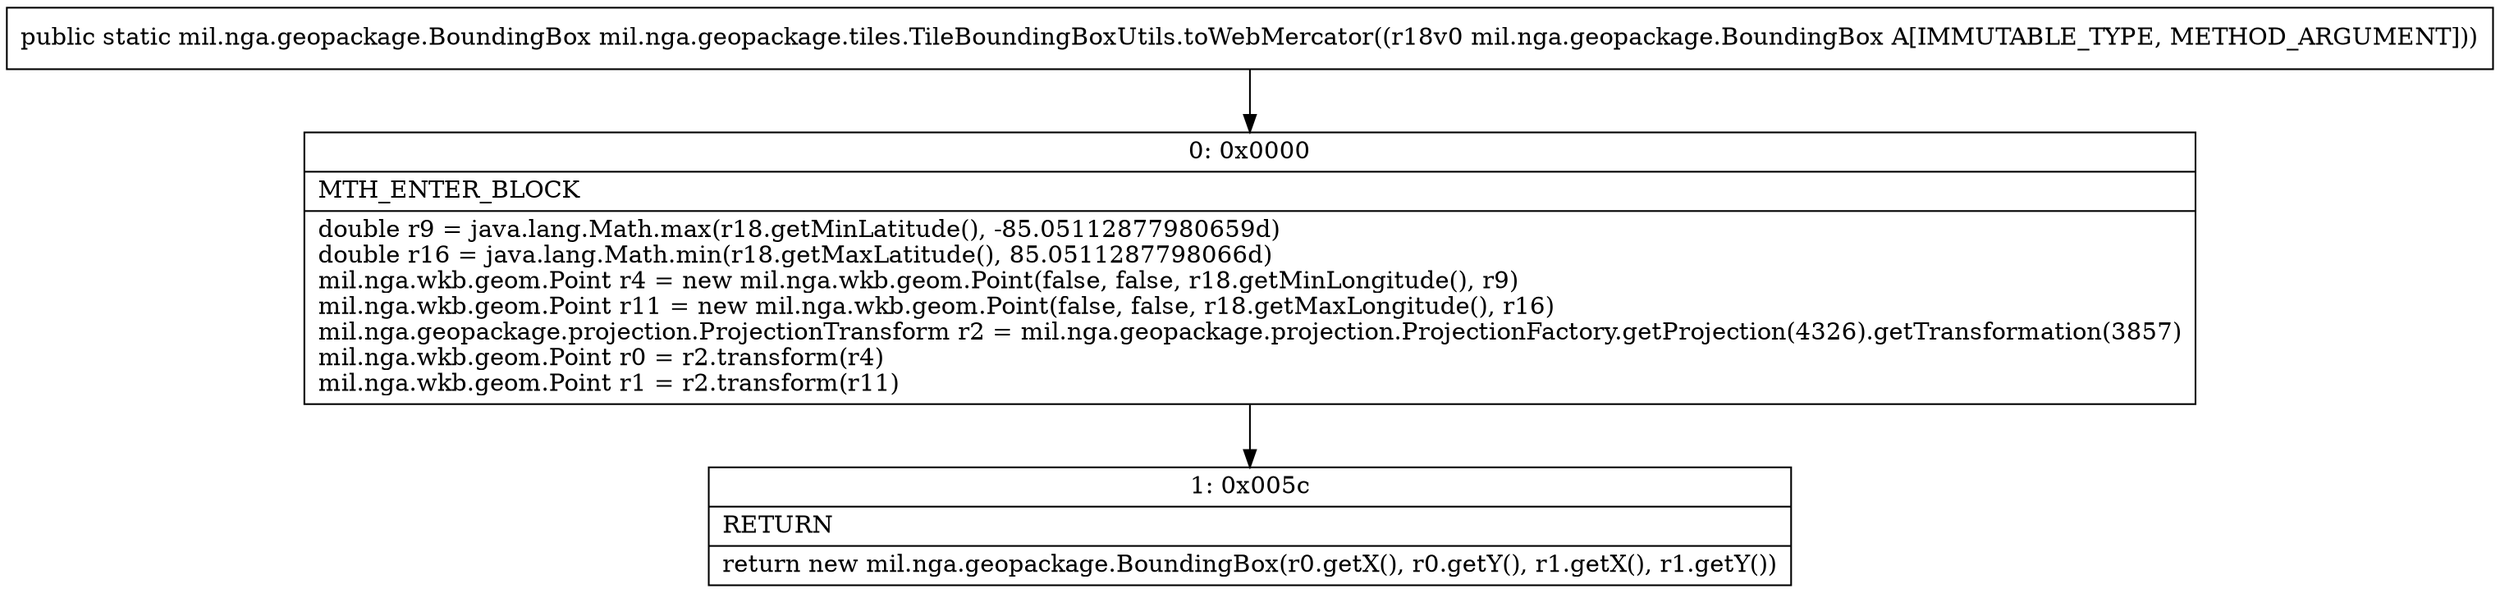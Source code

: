 digraph "CFG formil.nga.geopackage.tiles.TileBoundingBoxUtils.toWebMercator(Lmil\/nga\/geopackage\/BoundingBox;)Lmil\/nga\/geopackage\/BoundingBox;" {
Node_0 [shape=record,label="{0\:\ 0x0000|MTH_ENTER_BLOCK\l|double r9 = java.lang.Math.max(r18.getMinLatitude(), \-85.05112877980659d)\ldouble r16 = java.lang.Math.min(r18.getMaxLatitude(), 85.0511287798066d)\lmil.nga.wkb.geom.Point r4 = new mil.nga.wkb.geom.Point(false, false, r18.getMinLongitude(), r9)\lmil.nga.wkb.geom.Point r11 = new mil.nga.wkb.geom.Point(false, false, r18.getMaxLongitude(), r16)\lmil.nga.geopackage.projection.ProjectionTransform r2 = mil.nga.geopackage.projection.ProjectionFactory.getProjection(4326).getTransformation(3857)\lmil.nga.wkb.geom.Point r0 = r2.transform(r4)\lmil.nga.wkb.geom.Point r1 = r2.transform(r11)\l}"];
Node_1 [shape=record,label="{1\:\ 0x005c|RETURN\l|return new mil.nga.geopackage.BoundingBox(r0.getX(), r0.getY(), r1.getX(), r1.getY())\l}"];
MethodNode[shape=record,label="{public static mil.nga.geopackage.BoundingBox mil.nga.geopackage.tiles.TileBoundingBoxUtils.toWebMercator((r18v0 mil.nga.geopackage.BoundingBox A[IMMUTABLE_TYPE, METHOD_ARGUMENT])) }"];
MethodNode -> Node_0;
Node_0 -> Node_1;
}

